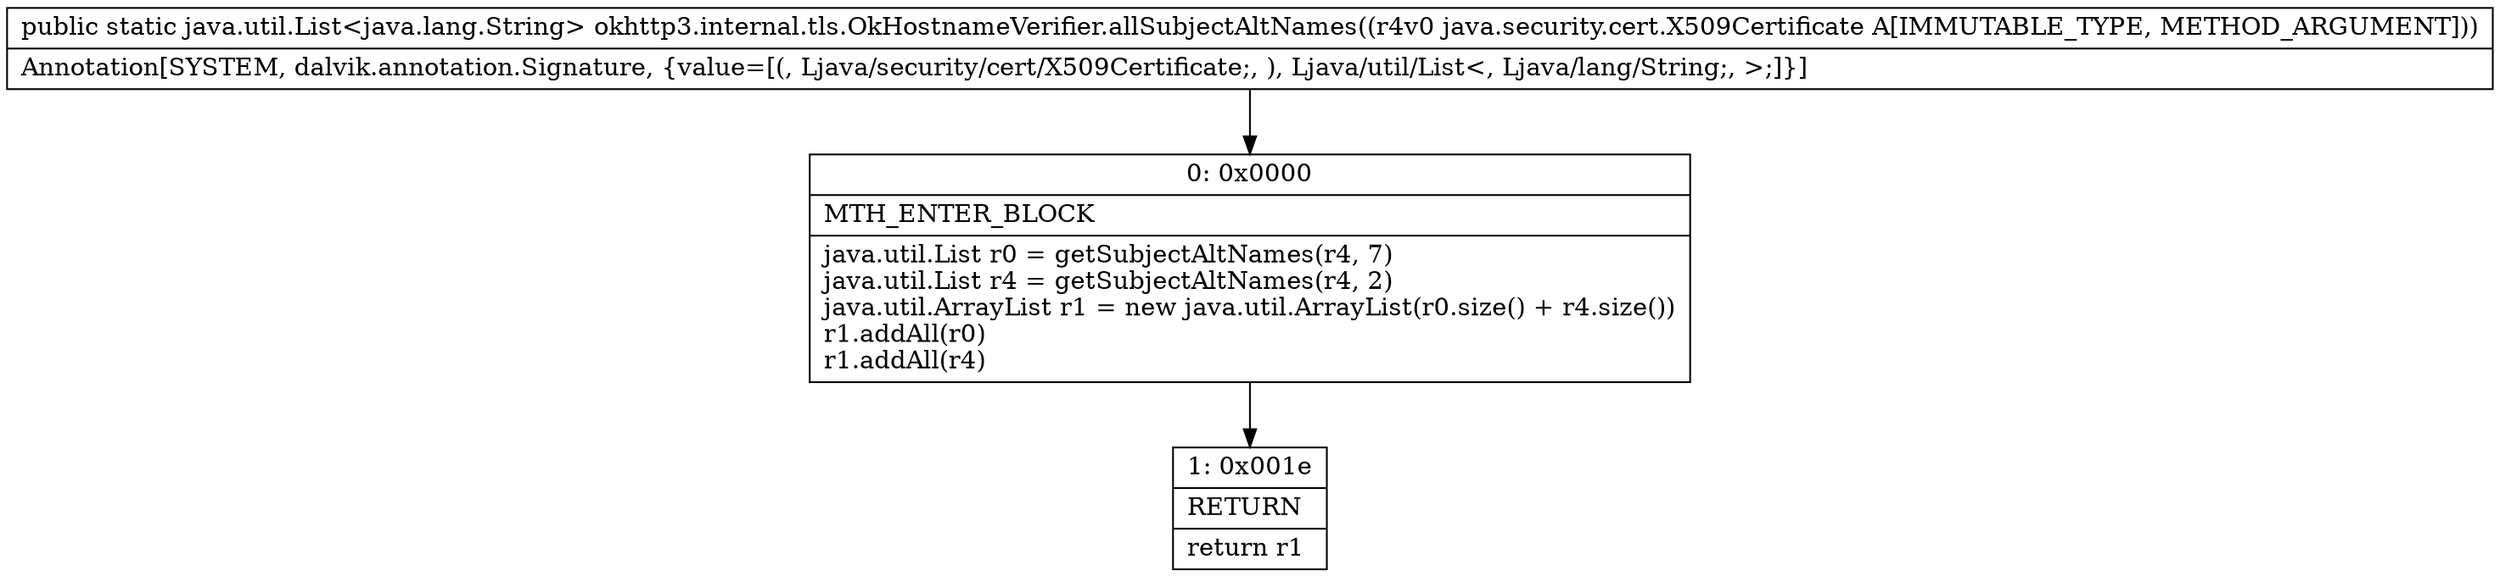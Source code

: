 digraph "CFG forokhttp3.internal.tls.OkHostnameVerifier.allSubjectAltNames(Ljava\/security\/cert\/X509Certificate;)Ljava\/util\/List;" {
Node_0 [shape=record,label="{0\:\ 0x0000|MTH_ENTER_BLOCK\l|java.util.List r0 = getSubjectAltNames(r4, 7)\ljava.util.List r4 = getSubjectAltNames(r4, 2)\ljava.util.ArrayList r1 = new java.util.ArrayList(r0.size() + r4.size())\lr1.addAll(r0)\lr1.addAll(r4)\l}"];
Node_1 [shape=record,label="{1\:\ 0x001e|RETURN\l|return r1\l}"];
MethodNode[shape=record,label="{public static java.util.List\<java.lang.String\> okhttp3.internal.tls.OkHostnameVerifier.allSubjectAltNames((r4v0 java.security.cert.X509Certificate A[IMMUTABLE_TYPE, METHOD_ARGUMENT]))  | Annotation[SYSTEM, dalvik.annotation.Signature, \{value=[(, Ljava\/security\/cert\/X509Certificate;, ), Ljava\/util\/List\<, Ljava\/lang\/String;, \>;]\}]\l}"];
MethodNode -> Node_0;
Node_0 -> Node_1;
}

